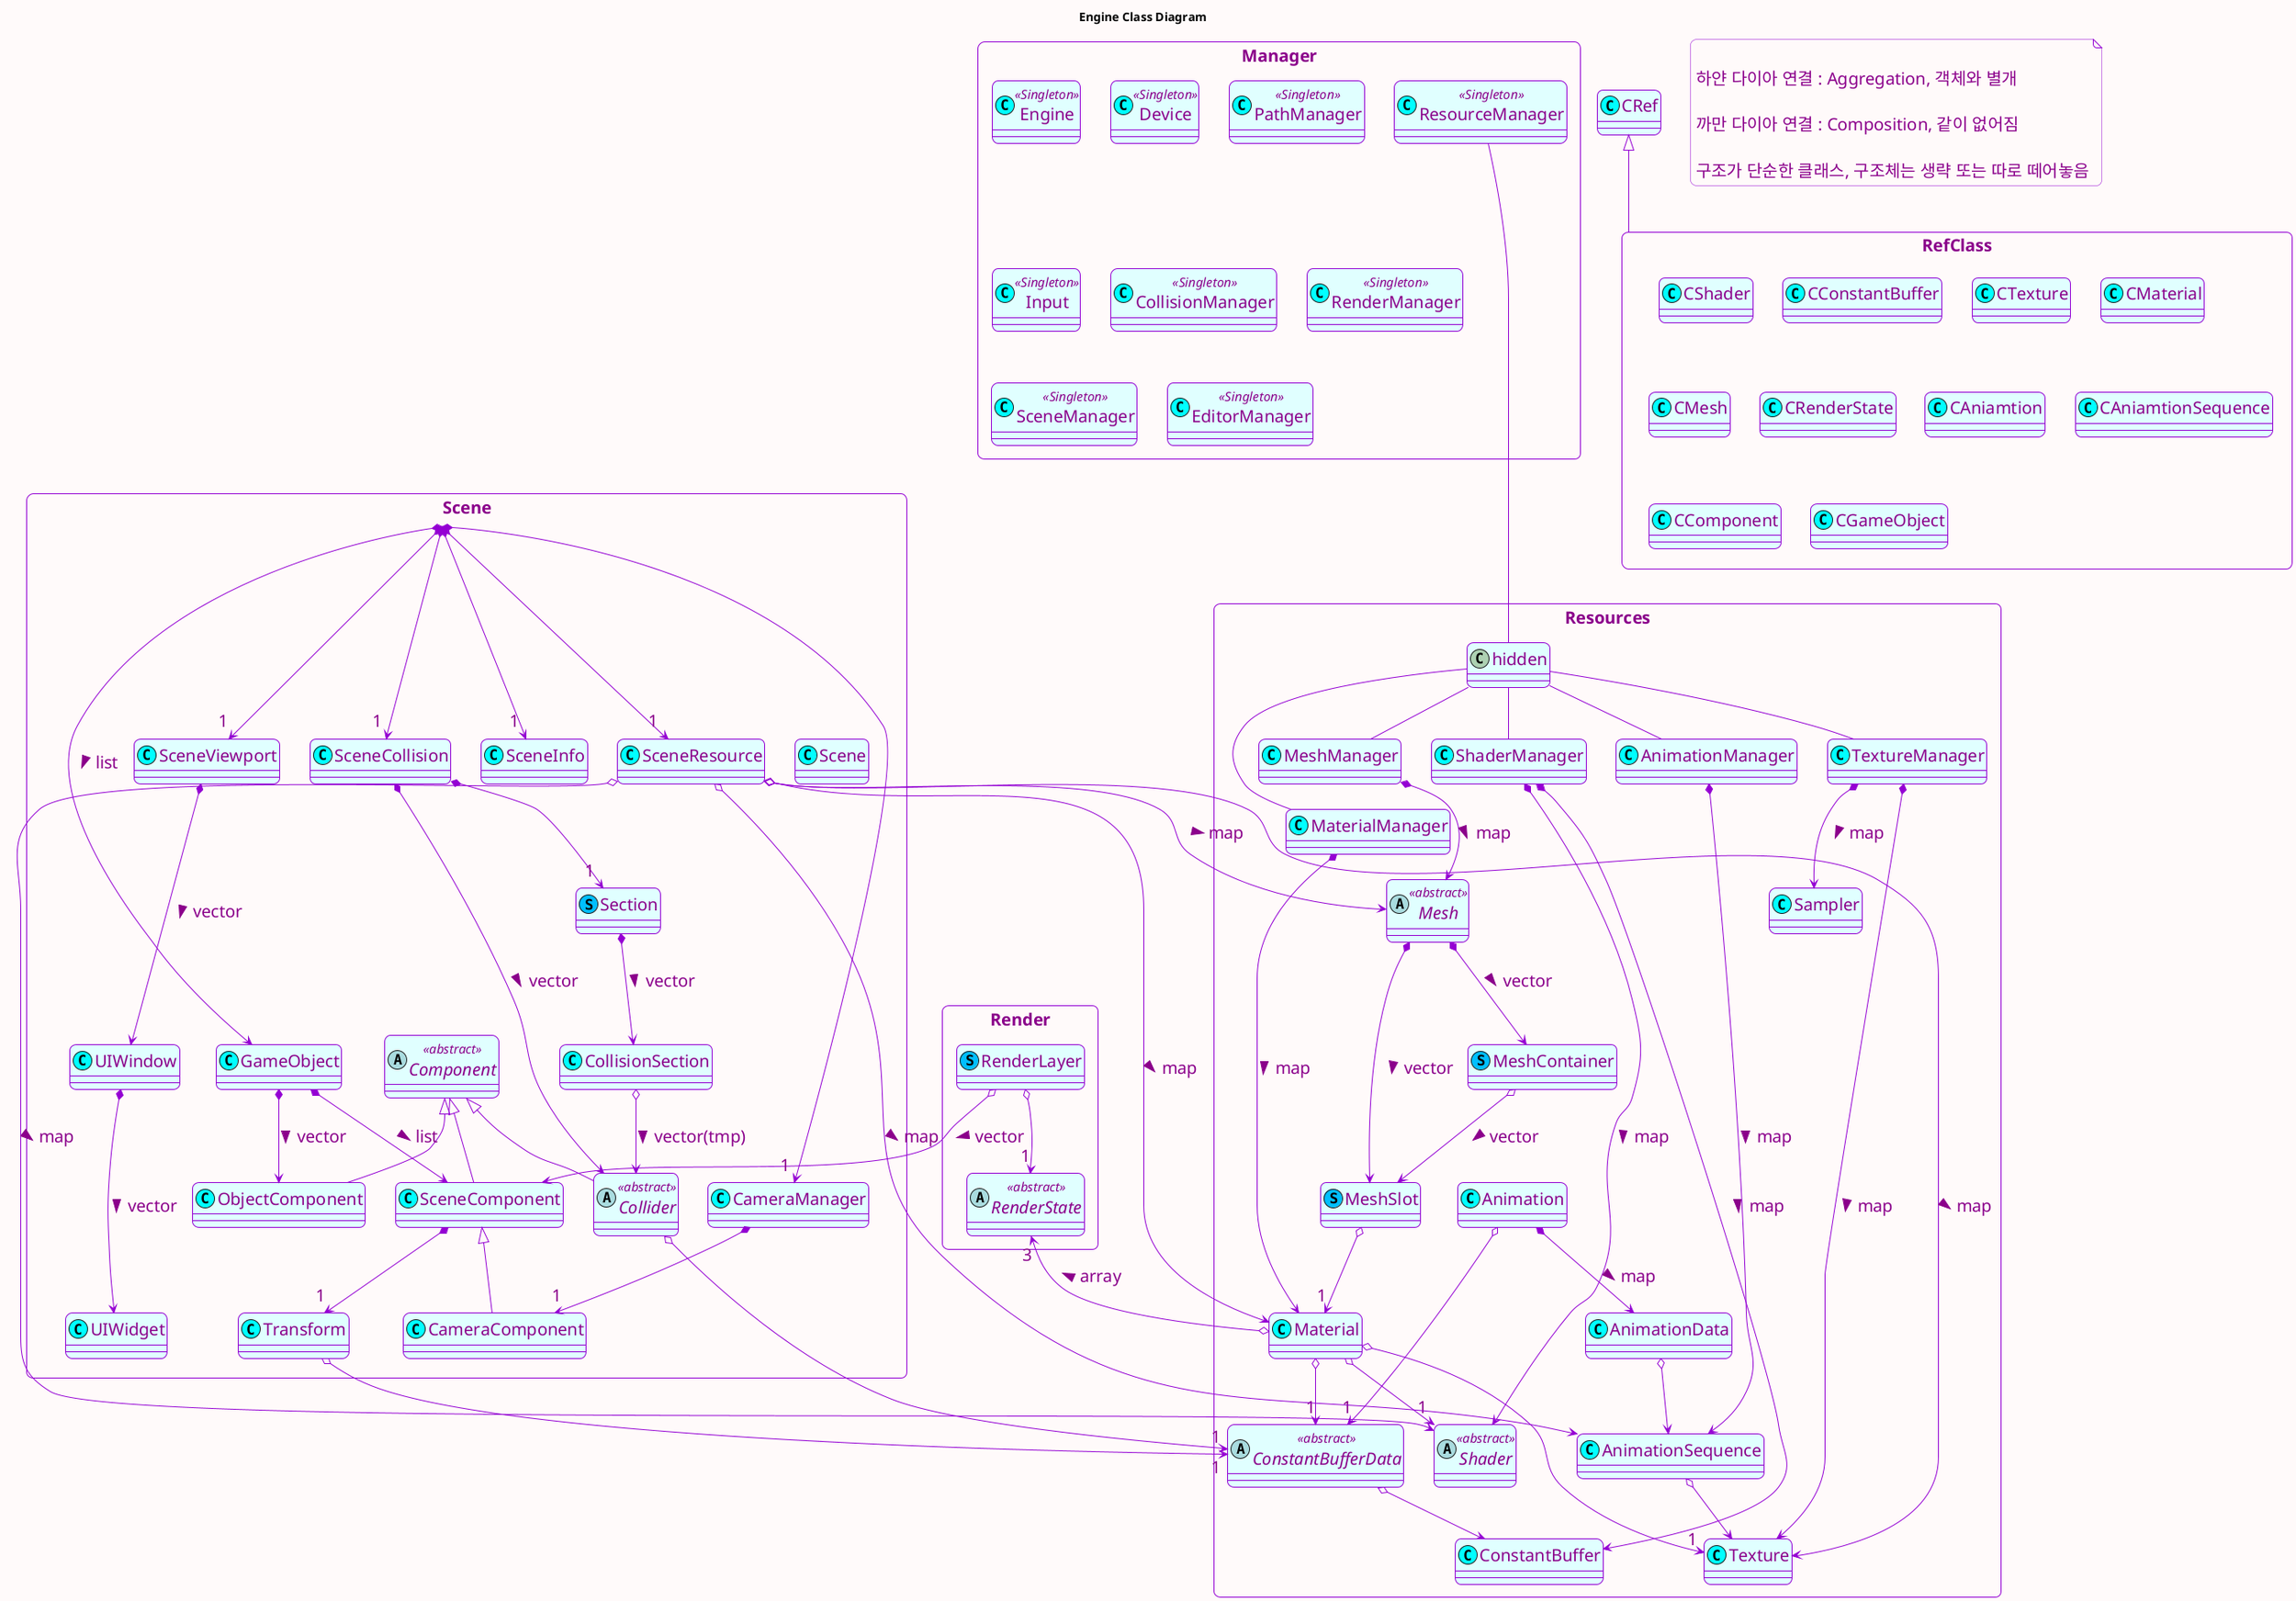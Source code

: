 @startuml DX Engine
title Engine Class Diagram

<style>
classDiagram {
  BackgroundColor Snow
  FontColor DarkMagenta
  LineColor DarkViolet
  FontName arial
  FontSize 20
  
  'class {'
  '  BackgroundColor LightCyan'
  '}'
}
</style>
skinparam class {
    BackgroundColor LightCyan
}
skinparam roundCorner 15
skinparam Shadowing false
skinparam ClassBorderThickness 1
skinparam CircledCharacterFontColor DarkViolet
skinparam CircledCharacterFontStyle bold
'skinparam CircledCharacterFontSize 15'
'skinparam CircledCharacterRadius 10'

skinparam ClassStereotypeFontColor DarkMagenta
skinparam ClassStereotypeFontSize 15

'note right of Engine
note as A

  하얀 다이아 연결 : Aggregation, 객체와 별개

  까만 다이아 연결 : Composition, 같이 없어짐

  구조가 단순한 클래스, 구조체는 생략 또는 따로 떼어놓음
end note


package Manager <<Rectangle>> {
  class Engine <<(C, Aqua) Singleton>>
  class Device <<(C, Aqua) Singleton>>
  class PathManager <<(C, Aqua) Singleton>>
  class Input <<(C, Aqua) Singleton>>
  class CollisionManager <<(C, Aqua) Singleton>>
  class ResourceManager <<(C, Aqua) Singleton>>
  class RenderManager <<(C, Aqua) Singleton>>
  class SceneManager <<(C, Aqua) Singleton>>
  class EditorManager <<(C, Aqua) Singleton>>
}

package Resources <<Rectangle>> {
  class hidden
  class ShaderManager <<(C, Aqua)>>
  class TextureManager <<(C, Aqua)>>
  class MaterialManager <<(C, Aqua)>>
  class MeshManager <<(C, Aqua)>>
  class AnimationManager <<(C, Aqua)>>

  abstract class Shader <<abstract>>
  class ConstantBuffer <<(C, Aqua)>>
  abstract class ConstantBufferData <<abstract>>

  class Texture <<(C, Aqua)>>
  class Sampler <<(C, Aqua)>>

  class Material <<(C, Aqua)>>

  abstract class Mesh <<abstract>>
  struct MeshContainer <<(S, DeepSkyBlue)>>
  struct MeshSlot <<(S, DeepSkyBlue)>>

  class Animation <<(C, Aqua)>>
  class AnimationData <<(C, Aqua)>>
  class AnimationSequence <<(C, Aqua)>>
  'class SoundManager <<(C, Aqua)>>
  'class Sound <<(C, Aqua)>>

  'class FontManager <<(C, Aqua)>>
  'class Font <<(C, Aqua)>>
}

package Render <<Rectangle>> {
  class RenderLayer <<(S, DeepSkyBlue)>>
  abstract class RenderState <<abstract>>
}

package Scene <<Rectangle>> {
  class Scene <<(C, Aqua)>>
  class SceneInfo <<(C, Aqua)>>
  class SceneResource <<(C, Aqua)>>
  class SceneCollision <<(C, Aqua)>>
  class CameraManager <<(C, Aqua)>>
  class SceneViewport <<(C, Aqua)>>

  struct Section <<(S, DeepSkyBlue)>>
  class CollisionSection <<(C, Aqua)>>
  abstract class Collider <<abstract>>

  class GameObject <<(C, Aqua)>>
  abstract class Component <<abstract>>
  class SceneComponent <<(C, Aqua)>>
  class CameraComponent <<(C, Aqua)>>
  class Transform <<(C, Aqua)>>
  class ObjectComponent <<(C, Aqua)>>

  class UIWindow<<(C, Aqua)>>
  class UIWidget<<(C, Aqua)>>
}


class CRef <<(C, Aqua)>>
package RefClass <<Rectangle>> {
class CShader <<(C, Aqua)>>
class CConstantBuffer <<(C, Aqua)>>
class CTexture <<(C, Aqua)>>
class CMaterial <<(C, Aqua)>>
class CMesh <<(C, Aqua)>>
class CRenderState <<(C, Aqua)>>
class CAniamtion <<(C, Aqua)>>
class CAniamtionSequence <<(C, Aqua)>>
class CComponent <<(C, Aqua)>>
class CGameObject <<(C, Aqua)>>
}

CRef <|--  RefClass


' CRef <|-up-  CShader
' CRef <|-up-  CConstantBuffer
' CRef <|-up-  CTexture
' CRef <|-up-  CMaterial
' CRef <|-up-  CMesh
' CRef <|--  CRenderState
' CRef <|--  CAniamtion
' CRef <|--  CAniamtionSequence
' CRef <|--  CComponent
' CRef <|--  CGameObject


'Engine -- Device
'Engine -- Input
'Engine -- PathManager
' Engine -- CollisionManager
' Engine -- ResourceManager
' Engine -- RenderManager
' Engine -- SceneManager
' Engine -- EditorManager

  ' ResourceManager *--> ShaderManager
  ' ResourceManager *--> TextureManager
  ' ResourceManager *--> MaterialManager
  ' ResourceManager *--> MeshManager
  ' ResourceManager *--> AnimationManager
  ResourceManager ----- hidden
  hidden -- ShaderManager
  hidden -- TextureManager
  hidden -- MaterialManager
  hidden -- MeshManager
  hidden -- AnimationManager
    ShaderManager *--> Shader : map >
    ShaderManager *-------> ConstantBuffer : map >
      ConstantBufferData o--> ConstantBuffer
    TextureManager *--> Texture : map >
    TextureManager *--> Sampler : map >
    MaterialManager *--> Material : map >
      Material o--> "1" Texture
      Material o--> "1" Shader
      Material o--> "3" RenderState : array >
      Material o--> "1" ConstantBufferData
    MeshManager *--> Mesh : map >
      Mesh *--> MeshContainer : vector >
      Mesh *--> MeshSlot : vector >
        MeshContainer o--> MeshSlot : vector >
        MeshSlot o--> "1" Material
    AnimationManager *------> AnimationSequence : map >
      Animation *--> AnimationData : map >
      AnimationData o--> AnimationSequence
      AnimationSequence o--> Texture
        Animation o--> "1" ConstantBufferData

  'RenderManager *--> RenderLayer : map >
    RenderLayer o--> "1" RenderState
    RenderLayer o-->  SceneComponent : vector >

  'SceneManager *--> " 1 " Scene
    Scene *--> " 1 " SceneInfo
    Scene *--> " 1 " CameraManager
      CameraManager *--> " 1 " CameraComponent
    Scene *---> " 1 " SceneResource
    Scene *---> " 1 " SceneCollision
    Scene *--->  GameObject : list >
      SceneResource o---> Shader : map >
      SceneResource o---> Texture : map >
      SceneResource o---> Material : map >
      SceneResource o---> Mesh : map >
      SceneResource o---> AnimationSequence : map >
'     SceneResource o---> Sound : map >
      SceneCollision *-->  " 1 " Section
      SceneCollision *-->  Collider : vector >
        Section *--> CollisionSection : vector >
          CollisionSection o--> Collider : vector(tmp) >

      Component <|--  Collider
        Collider o--> "1" ConstantBufferData
      Component <|--  SceneComponent
        SceneComponent <|-- CameraComponent
      Component <|--  ObjectComponent
      GameObject *-->  SceneComponent : list >
      GameObject *-->  ObjectComponent : vector >
        SceneComponent *--> " 1 " Transform
          Transform o--> "1" ConstantBufferData
    Scene *--->  " 1 " SceneViewport
      SceneViewport *---> UIWindow : vector >
        UIWindow *---> UIWidget : vector >


hide hidden
hide hidden1

'stop'
@enduml
